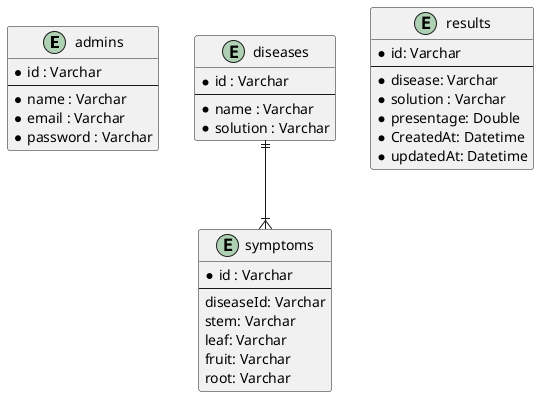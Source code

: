 @startuml

entity admins {
* id : Varchar
--
* name : Varchar
* email : Varchar
* password : Varchar
}

entity diseases {
* id : Varchar
--
* name : Varchar
* solution : Varchar
}

entity symptoms{
* id : Varchar
--
diseaseId: Varchar
stem: Varchar
leaf: Varchar
fruit: Varchar
root: Varchar
}

entity results {
 * id: Varchar
 --
 * disease: Varchar
 * solution : Varchar
 * presentage: Double
 * CreatedAt: Datetime
 * updatedAt: Datetime
}

diseases ||--|{ symptoms



@enduml
